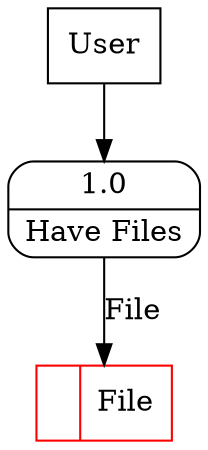 digraph dfd2{ 
node[shape=record]
200 [label="<f0>  |<f1> File " color=red];
201 [label="User" shape=box];
202 [label="{<f0> 1.0|<f1> Have Files }" shape=Mrecord];
201 -> 202
202 -> 200 [label="File"]
}